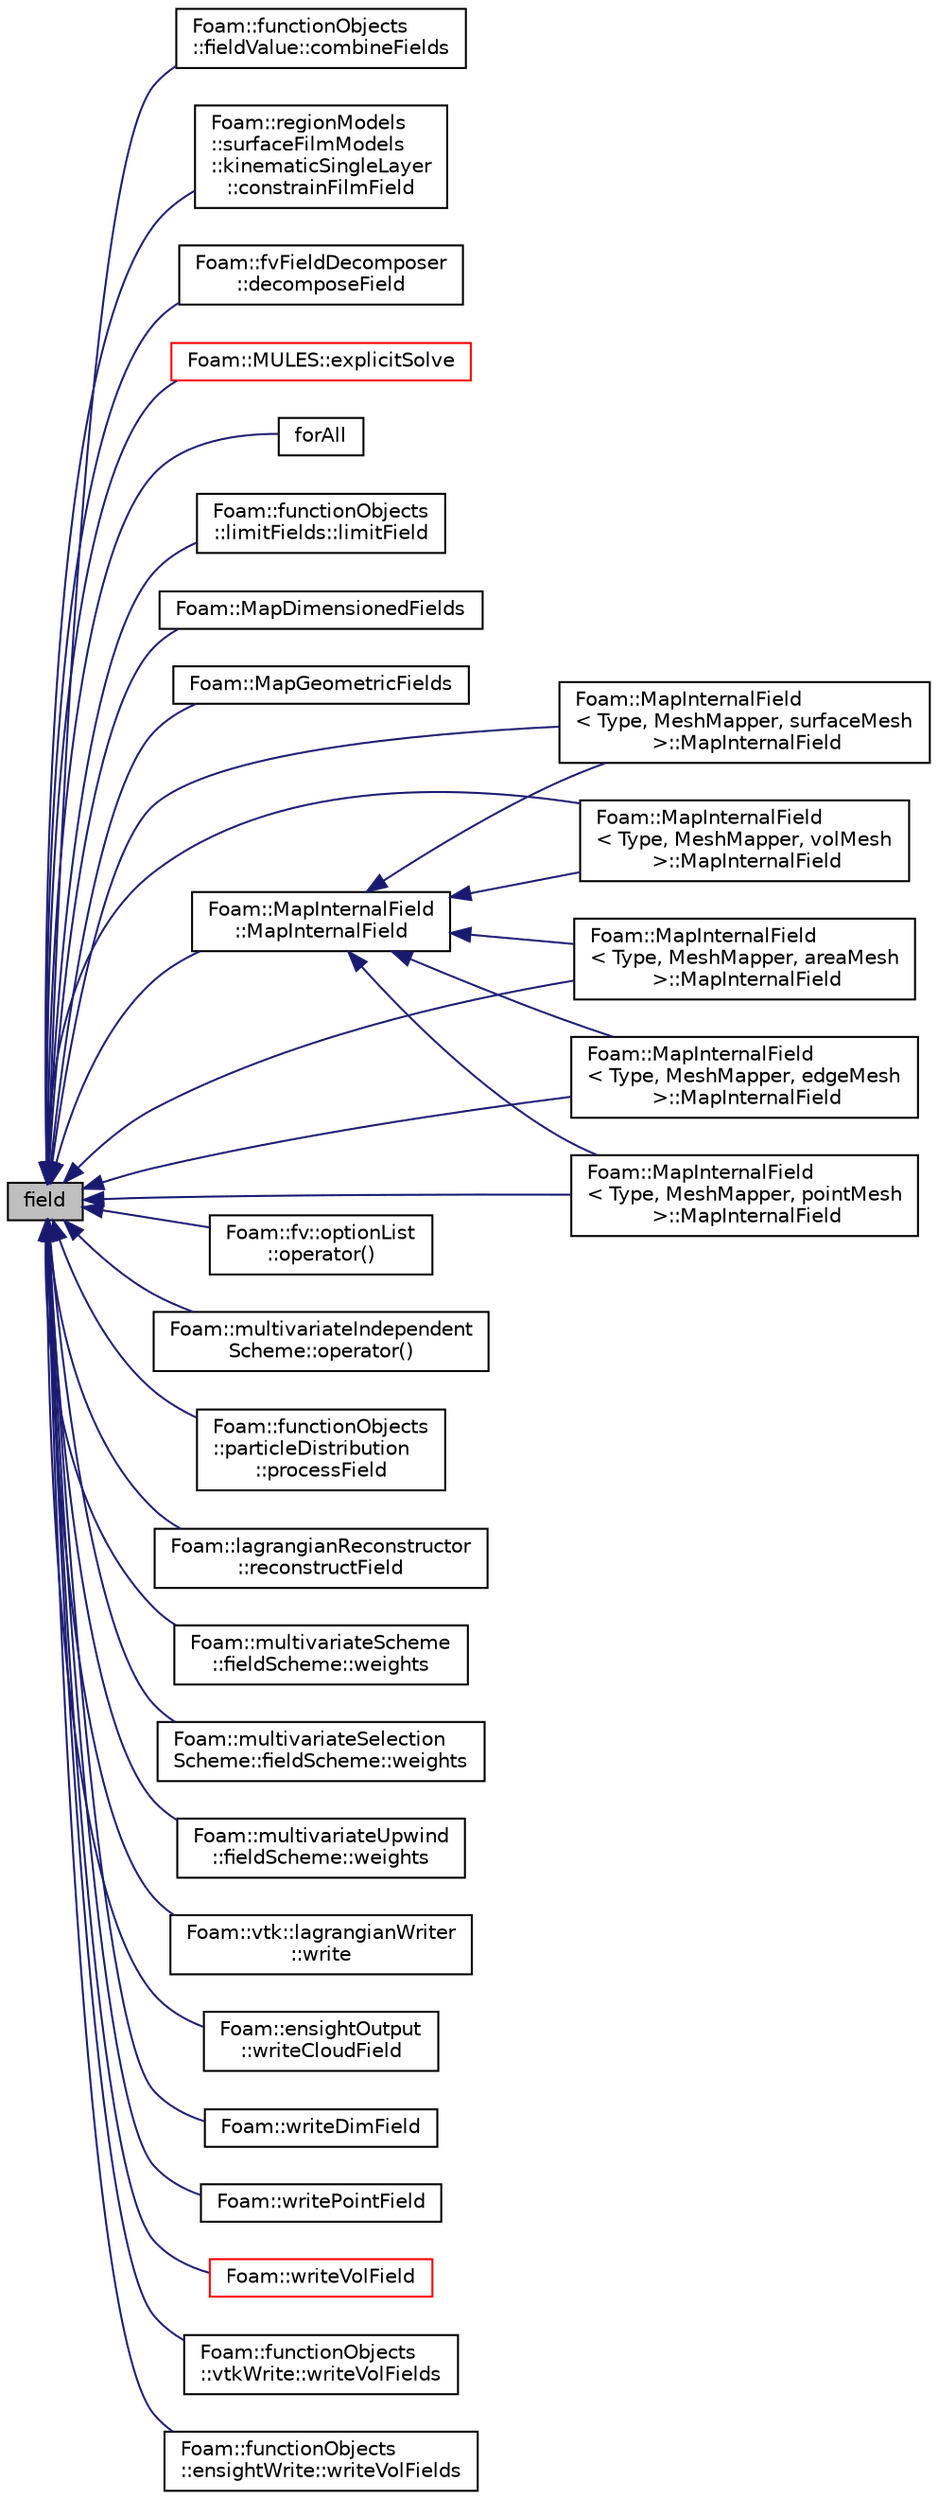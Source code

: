 digraph "field"
{
  bgcolor="transparent";
  edge [fontname="Helvetica",fontsize="10",labelfontname="Helvetica",labelfontsize="10"];
  node [fontname="Helvetica",fontsize="10",shape=record];
  rankdir="LR";
  Node1 [label="field",height=0.2,width=0.4,color="black", fillcolor="grey75", style="filled" fontcolor="black"];
  Node1 -> Node2 [dir="back",color="midnightblue",fontsize="10",style="solid",fontname="Helvetica"];
  Node2 [label="Foam::functionObjects\l::fieldValue::combineFields",height=0.2,width=0.4,color="black",URL="$classFoam_1_1functionObjects_1_1fieldValue.html#ae9e87db5645f020a41378fc7fcd9b8bd",tooltip="Combine fields from all processor domains into single field. "];
  Node1 -> Node3 [dir="back",color="midnightblue",fontsize="10",style="solid",fontname="Helvetica"];
  Node3 [label="Foam::regionModels\l::surfaceFilmModels\l::kinematicSingleLayer\l::constrainFilmField",height=0.2,width=0.4,color="black",URL="$classFoam_1_1regionModels_1_1surfaceFilmModels_1_1kinematicSingleLayer.html#ae27a243ad90c3b9a6367edd682017bd7",tooltip="Constrain a film region master/slave boundaries of a field to a. "];
  Node1 -> Node4 [dir="back",color="midnightblue",fontsize="10",style="solid",fontname="Helvetica"];
  Node4 [label="Foam::fvFieldDecomposer\l::decomposeField",height=0.2,width=0.4,color="black",URL="$classFoam_1_1fvFieldDecomposer.html#a8fbd2e0eb6a5d073d0f979ba14dcf43f"];
  Node1 -> Node5 [dir="back",color="midnightblue",fontsize="10",style="solid",fontname="Helvetica"];
  Node5 [label="Foam::MULES::explicitSolve",height=0.2,width=0.4,color="red",URL="$namespaceFoam_1_1MULES.html#a62d251545cddb4d8e55512c4a86dcabf"];
  Node1 -> Node6 [dir="back",color="midnightblue",fontsize="10",style="solid",fontname="Helvetica"];
  Node6 [label="forAll",height=0.2,width=0.4,color="black",URL="$chtMultiRegionTwoPhaseEulerFoam_2fluid_2compressibleMultiRegionCourantNo_8H.html#a77556a87ed4d23dc6416c8510e20666d"];
  Node1 -> Node7 [dir="back",color="midnightblue",fontsize="10",style="solid",fontname="Helvetica"];
  Node7 [label="Foam::functionObjects\l::limitFields::limitField",height=0.2,width=0.4,color="black",URL="$classFoam_1_1functionObjects_1_1limitFields.html#ae5ca69baeb0d091b42f39a7f71e8b23a",tooltip="Limit a field. "];
  Node1 -> Node8 [dir="back",color="midnightblue",fontsize="10",style="solid",fontname="Helvetica"];
  Node8 [label="Foam::MapDimensionedFields",height=0.2,width=0.4,color="black",URL="$namespaceFoam.html#ae7c59c424b2ab1327d11e0248450e798"];
  Node1 -> Node9 [dir="back",color="midnightblue",fontsize="10",style="solid",fontname="Helvetica"];
  Node9 [label="Foam::MapGeometricFields",height=0.2,width=0.4,color="black",URL="$namespaceFoam.html#a9d3ebd661138caaaf855b4f69a0999be",tooltip="Generic Geometric field mapper. "];
  Node1 -> Node10 [dir="back",color="midnightblue",fontsize="10",style="solid",fontname="Helvetica"];
  Node10 [label="Foam::MapInternalField\l\< Type, MeshMapper, surfaceMesh\l \>::MapInternalField",height=0.2,width=0.4,color="black",URL="$classFoam_1_1MapInternalField_3_01Type_00_01MeshMapper_00_01surfaceMesh_01_4.html#a4b5ef2a779d4e616135f3299e05a2e36"];
  Node1 -> Node11 [dir="back",color="midnightblue",fontsize="10",style="solid",fontname="Helvetica"];
  Node11 [label="Foam::MapInternalField\l\< Type, MeshMapper, volMesh\l \>::MapInternalField",height=0.2,width=0.4,color="black",URL="$classFoam_1_1MapInternalField_3_01Type_00_01MeshMapper_00_01volMesh_01_4.html#a4b5ef2a779d4e616135f3299e05a2e36"];
  Node1 -> Node12 [dir="back",color="midnightblue",fontsize="10",style="solid",fontname="Helvetica"];
  Node12 [label="Foam::MapInternalField\l::MapInternalField",height=0.2,width=0.4,color="black",URL="$classFoam_1_1MapInternalField.html#a4b5ef2a779d4e616135f3299e05a2e36"];
  Node12 -> Node13 [dir="back",color="midnightblue",fontsize="10",style="solid",fontname="Helvetica"];
  Node13 [label="Foam::MapInternalField\l\< Type, MeshMapper, areaMesh\l \>::MapInternalField",height=0.2,width=0.4,color="black",URL="$classFoam_1_1MapInternalField_3_01Type_00_01MeshMapper_00_01areaMesh_01_4.html#a4b5ef2a779d4e616135f3299e05a2e36"];
  Node12 -> Node14 [dir="back",color="midnightblue",fontsize="10",style="solid",fontname="Helvetica"];
  Node14 [label="Foam::MapInternalField\l\< Type, MeshMapper, edgeMesh\l \>::MapInternalField",height=0.2,width=0.4,color="black",URL="$classFoam_1_1MapInternalField_3_01Type_00_01MeshMapper_00_01edgeMesh_01_4.html#a4b5ef2a779d4e616135f3299e05a2e36"];
  Node12 -> Node10 [dir="back",color="midnightblue",fontsize="10",style="solid",fontname="Helvetica"];
  Node12 -> Node11 [dir="back",color="midnightblue",fontsize="10",style="solid",fontname="Helvetica"];
  Node12 -> Node15 [dir="back",color="midnightblue",fontsize="10",style="solid",fontname="Helvetica"];
  Node15 [label="Foam::MapInternalField\l\< Type, MeshMapper, pointMesh\l \>::MapInternalField",height=0.2,width=0.4,color="black",URL="$classFoam_1_1MapInternalField_3_01Type_00_01MeshMapper_00_01pointMesh_01_4.html#a4b5ef2a779d4e616135f3299e05a2e36"];
  Node1 -> Node15 [dir="back",color="midnightblue",fontsize="10",style="solid",fontname="Helvetica"];
  Node1 -> Node13 [dir="back",color="midnightblue",fontsize="10",style="solid",fontname="Helvetica"];
  Node1 -> Node14 [dir="back",color="midnightblue",fontsize="10",style="solid",fontname="Helvetica"];
  Node1 -> Node16 [dir="back",color="midnightblue",fontsize="10",style="solid",fontname="Helvetica"];
  Node16 [label="Foam::fv::optionList\l::operator()",height=0.2,width=0.4,color="black",URL="$classFoam_1_1fv_1_1optionList.html#a5ce36cd03cab6958ea5d3996fcde0484"];
  Node1 -> Node17 [dir="back",color="midnightblue",fontsize="10",style="solid",fontname="Helvetica"];
  Node17 [label="Foam::multivariateIndependent\lScheme::operator()",height=0.2,width=0.4,color="black",URL="$classFoam_1_1multivariateIndependentScheme.html#a4e8d6c269c1d1941fcbb4e89ac616667"];
  Node1 -> Node18 [dir="back",color="midnightblue",fontsize="10",style="solid",fontname="Helvetica"];
  Node18 [label="Foam::functionObjects\l::particleDistribution\l::processField",height=0.2,width=0.4,color="black",URL="$classFoam_1_1functionObjects_1_1particleDistribution.html#a913c617a135eb51c9631e7a5352a70a7"];
  Node1 -> Node19 [dir="back",color="midnightblue",fontsize="10",style="solid",fontname="Helvetica"];
  Node19 [label="Foam::lagrangianReconstructor\l::reconstructField",height=0.2,width=0.4,color="black",URL="$classFoam_1_1lagrangianReconstructor.html#a6e950b5a7419872d6a2da11e8a1231c0"];
  Node1 -> Node20 [dir="back",color="midnightblue",fontsize="10",style="solid",fontname="Helvetica"];
  Node20 [label="Foam::multivariateScheme\l::fieldScheme::weights",height=0.2,width=0.4,color="black",URL="$classFoam_1_1multivariateScheme_1_1fieldScheme.html#ae3cee6bfc4fee6e13df66df7e856ed37",tooltip="Return the interpolation weighting factors. "];
  Node1 -> Node21 [dir="back",color="midnightblue",fontsize="10",style="solid",fontname="Helvetica"];
  Node21 [label="Foam::multivariateSelection\lScheme::fieldScheme::weights",height=0.2,width=0.4,color="black",URL="$classFoam_1_1multivariateSelectionScheme_1_1fieldScheme.html#ae3cee6bfc4fee6e13df66df7e856ed37",tooltip="Return the interpolation weighting factors. "];
  Node1 -> Node22 [dir="back",color="midnightblue",fontsize="10",style="solid",fontname="Helvetica"];
  Node22 [label="Foam::multivariateUpwind\l::fieldScheme::weights",height=0.2,width=0.4,color="black",URL="$classFoam_1_1multivariateUpwind_1_1fieldScheme.html#ae3cee6bfc4fee6e13df66df7e856ed37",tooltip="Return the interpolation weighting factors. "];
  Node1 -> Node23 [dir="back",color="midnightblue",fontsize="10",style="solid",fontname="Helvetica"];
  Node23 [label="Foam::vtk::lagrangianWriter\l::write",height=0.2,width=0.4,color="black",URL="$classFoam_1_1vtk_1_1lagrangianWriter.html#a8b6c98bded3b3330b21cebdc585dce18",tooltip="Write the IOField. "];
  Node1 -> Node24 [dir="back",color="midnightblue",fontsize="10",style="solid",fontname="Helvetica"];
  Node24 [label="Foam::ensightOutput\l::writeCloudField",height=0.2,width=0.4,color="black",URL="$namespaceFoam_1_1ensightOutput.html#a0ddef62f957c8df7a18bcc42f04f64c3",tooltip="Write cloud field, returning true if the field is non-empty. "];
  Node1 -> Node25 [dir="back",color="midnightblue",fontsize="10",style="solid",fontname="Helvetica"];
  Node25 [label="Foam::writeDimField",height=0.2,width=0.4,color="black",URL="$namespaceFoam.html#a3f24a752ad43a2bd64b58b86d90bcbac"];
  Node1 -> Node26 [dir="back",color="midnightblue",fontsize="10",style="solid",fontname="Helvetica"];
  Node26 [label="Foam::writePointField",height=0.2,width=0.4,color="black",URL="$namespaceFoam.html#af11955c089da9e52e9286da7479e9285"];
  Node1 -> Node27 [dir="back",color="midnightblue",fontsize="10",style="solid",fontname="Helvetica"];
  Node27 [label="Foam::writeVolField",height=0.2,width=0.4,color="red",URL="$namespaceFoam.html#acba13793bebc25ce31e89302beba694f"];
  Node1 -> Node28 [dir="back",color="midnightblue",fontsize="10",style="solid",fontname="Helvetica"];
  Node28 [label="Foam::functionObjects\l::vtkWrite::writeVolFields",height=0.2,width=0.4,color="black",URL="$classFoam_1_1functionObjects_1_1vtkWrite.html#aa067c9aa59244d7bda678a1364f97f99"];
  Node1 -> Node29 [dir="back",color="midnightblue",fontsize="10",style="solid",fontname="Helvetica"];
  Node29 [label="Foam::functionObjects\l::ensightWrite::writeVolFields",height=0.2,width=0.4,color="black",URL="$classFoam_1_1functionObjects_1_1ensightWrite.html#a6c955b2bd2135d2b81cc2ae209bb1ad2"];
}
